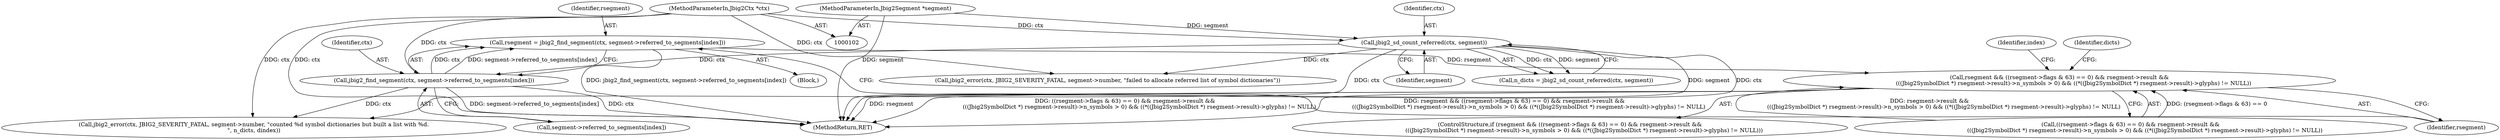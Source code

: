 digraph "1_ghostscript_e698d5c11d27212aa1098bc5b1673a3378563092_15@pointer" {
"1000145" [label="(Call,rsegment = jbig2_find_segment(ctx, segment->referred_to_segments[index]))"];
"1000147" [label="(Call,jbig2_find_segment(ctx, segment->referred_to_segments[index]))"];
"1000112" [label="(Call,jbig2_sd_count_referred(ctx, segment))"];
"1000103" [label="(MethodParameterIn,Jbig2Ctx *ctx)"];
"1000104" [label="(MethodParameterIn,Jbig2Segment *segment)"];
"1000155" [label="(Call,rsegment && ((rsegment->flags & 63) == 0) && rsegment->result &&\n                (((Jbig2SymbolDict *) rsegment->result)->n_symbols > 0) && ((*((Jbig2SymbolDict *) rsegment->result)->glyphs) != NULL))"];
"1000143" [label="(Identifier,index)"];
"1000155" [label="(Call,rsegment && ((rsegment->flags & 63) == 0) && rsegment->result &&\n                (((Jbig2SymbolDict *) rsegment->result)->n_symbols > 0) && ((*((Jbig2SymbolDict *) rsegment->result)->glyphs) != NULL))"];
"1000205" [label="(Call,jbig2_error(ctx, JBIG2_SEVERITY_FATAL, segment->number, \"counted %d symbol dictionaries but built a list with %d.\n\", n_dicts, dindex))"];
"1000104" [label="(MethodParameterIn,Jbig2Segment *segment)"];
"1000157" [label="(Call,((rsegment->flags & 63) == 0) && rsegment->result &&\n                (((Jbig2SymbolDict *) rsegment->result)->n_symbols > 0) && ((*((Jbig2SymbolDict *) rsegment->result)->glyphs) != NULL))"];
"1000110" [label="(Call,n_dicts = jbig2_sd_count_referred(ctx, segment))"];
"1000113" [label="(Identifier,ctx)"];
"1000156" [label="(Identifier,rsegment)"];
"1000148" [label="(Identifier,ctx)"];
"1000216" [label="(MethodReturn,RET)"];
"1000147" [label="(Call,jbig2_find_segment(ctx, segment->referred_to_segments[index]))"];
"1000146" [label="(Identifier,rsegment)"];
"1000124" [label="(Call,jbig2_error(ctx, JBIG2_SEVERITY_FATAL, segment->number, \"failed to allocate referred list of symbol dictionaries\"))"];
"1000112" [label="(Call,jbig2_sd_count_referred(ctx, segment))"];
"1000103" [label="(MethodParameterIn,Jbig2Ctx *ctx)"];
"1000149" [label="(Call,segment->referred_to_segments[index])"];
"1000154" [label="(ControlStructure,if (rsegment && ((rsegment->flags & 63) == 0) && rsegment->result &&\n                (((Jbig2SymbolDict *) rsegment->result)->n_symbols > 0) && ((*((Jbig2SymbolDict *) rsegment->result)->glyphs) != NULL)))"];
"1000192" [label="(Identifier,dicts)"];
"1000114" [label="(Identifier,segment)"];
"1000145" [label="(Call,rsegment = jbig2_find_segment(ctx, segment->referred_to_segments[index]))"];
"1000144" [label="(Block,)"];
"1000145" -> "1000144"  [label="AST: "];
"1000145" -> "1000147"  [label="CFG: "];
"1000146" -> "1000145"  [label="AST: "];
"1000147" -> "1000145"  [label="AST: "];
"1000156" -> "1000145"  [label="CFG: "];
"1000145" -> "1000216"  [label="DDG: jbig2_find_segment(ctx, segment->referred_to_segments[index])"];
"1000147" -> "1000145"  [label="DDG: ctx"];
"1000147" -> "1000145"  [label="DDG: segment->referred_to_segments[index]"];
"1000145" -> "1000155"  [label="DDG: rsegment"];
"1000147" -> "1000149"  [label="CFG: "];
"1000148" -> "1000147"  [label="AST: "];
"1000149" -> "1000147"  [label="AST: "];
"1000147" -> "1000216"  [label="DDG: segment->referred_to_segments[index]"];
"1000147" -> "1000216"  [label="DDG: ctx"];
"1000112" -> "1000147"  [label="DDG: ctx"];
"1000103" -> "1000147"  [label="DDG: ctx"];
"1000147" -> "1000205"  [label="DDG: ctx"];
"1000112" -> "1000110"  [label="AST: "];
"1000112" -> "1000114"  [label="CFG: "];
"1000113" -> "1000112"  [label="AST: "];
"1000114" -> "1000112"  [label="AST: "];
"1000110" -> "1000112"  [label="CFG: "];
"1000112" -> "1000216"  [label="DDG: segment"];
"1000112" -> "1000216"  [label="DDG: ctx"];
"1000112" -> "1000110"  [label="DDG: ctx"];
"1000112" -> "1000110"  [label="DDG: segment"];
"1000103" -> "1000112"  [label="DDG: ctx"];
"1000104" -> "1000112"  [label="DDG: segment"];
"1000112" -> "1000124"  [label="DDG: ctx"];
"1000112" -> "1000205"  [label="DDG: ctx"];
"1000103" -> "1000102"  [label="AST: "];
"1000103" -> "1000216"  [label="DDG: ctx"];
"1000103" -> "1000124"  [label="DDG: ctx"];
"1000103" -> "1000205"  [label="DDG: ctx"];
"1000104" -> "1000102"  [label="AST: "];
"1000104" -> "1000216"  [label="DDG: segment"];
"1000155" -> "1000154"  [label="AST: "];
"1000155" -> "1000156"  [label="CFG: "];
"1000155" -> "1000157"  [label="CFG: "];
"1000156" -> "1000155"  [label="AST: "];
"1000157" -> "1000155"  [label="AST: "];
"1000192" -> "1000155"  [label="CFG: "];
"1000143" -> "1000155"  [label="CFG: "];
"1000155" -> "1000216"  [label="DDG: ((rsegment->flags & 63) == 0) && rsegment->result &&\n                (((Jbig2SymbolDict *) rsegment->result)->n_symbols > 0) && ((*((Jbig2SymbolDict *) rsegment->result)->glyphs) != NULL)"];
"1000155" -> "1000216"  [label="DDG: rsegment && ((rsegment->flags & 63) == 0) && rsegment->result &&\n                (((Jbig2SymbolDict *) rsegment->result)->n_symbols > 0) && ((*((Jbig2SymbolDict *) rsegment->result)->glyphs) != NULL)"];
"1000155" -> "1000216"  [label="DDG: rsegment"];
"1000157" -> "1000155"  [label="DDG: (rsegment->flags & 63) == 0"];
"1000157" -> "1000155"  [label="DDG: rsegment->result &&\n                (((Jbig2SymbolDict *) rsegment->result)->n_symbols > 0) && ((*((Jbig2SymbolDict *) rsegment->result)->glyphs) != NULL)"];
}

